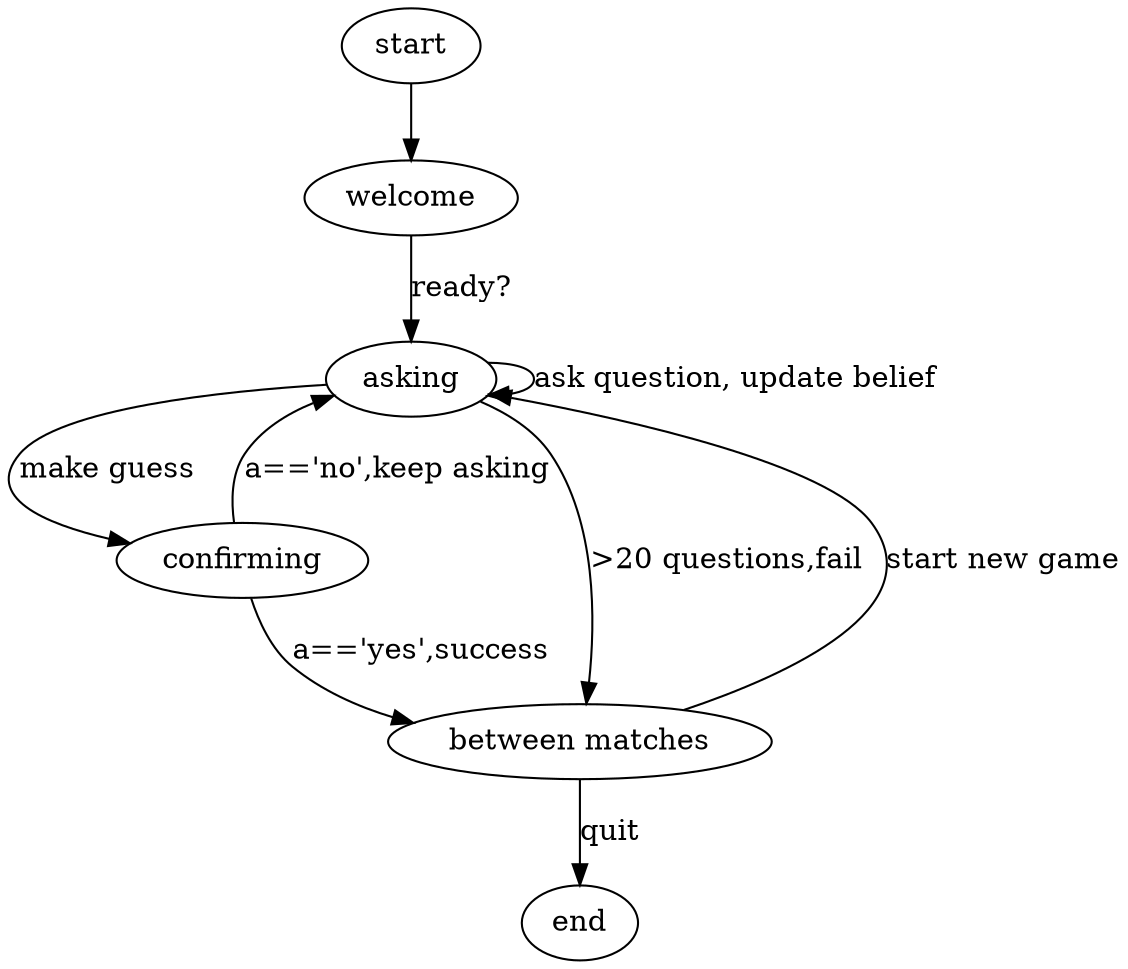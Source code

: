 digraph g {
#        node [shape=plaintext] 
  start -> welcome 
  welcome -> asking [label="ready?"]
  asking -> asking  [label="ask question, update belief"]
  asking -> confirming [label="make guess"]
  confirming -> "between matches" [label="a=='yes',success"]
  "between matches" -> end        [label=quit]
  asking -> "between matches" [label=">20 questions,fail"]
  confirming -> asking         [label="a=='no',keep asking"]
  "between matches" -> asking  [label="start new game"]
     
}
